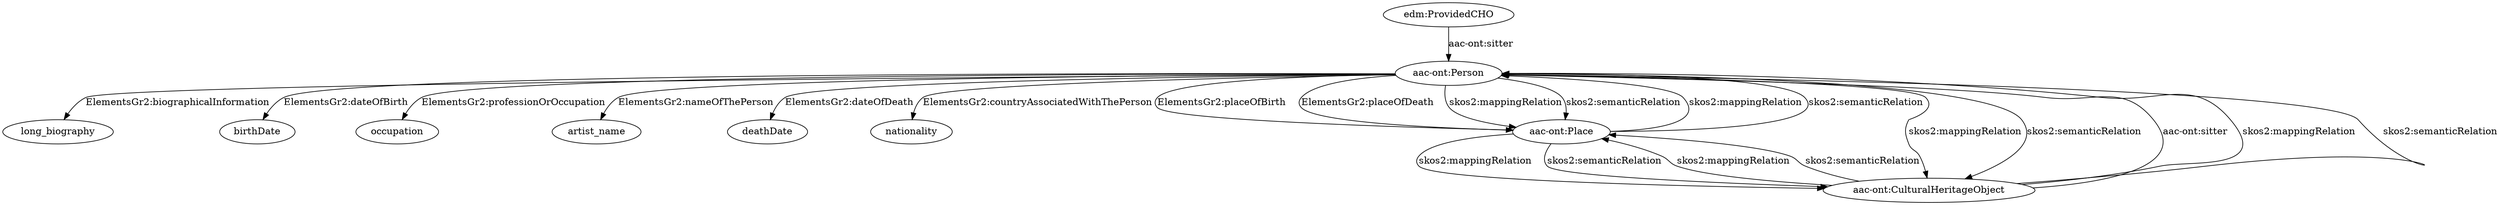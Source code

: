 digraph {
  long_biography [type=attribute_name,label=long_biography]
  "aac-ont:Person1" [type=class_uri,label="aac-ont:Person"]
  birthDate [type=attribute_name,label=birthDate]
  occupation [type=attribute_name,label=occupation]
  artist_name [type=attribute_name,label=artist_name]
  deathDate [type=attribute_name,label=deathDate]
  nationality [type=attribute_name,label=nationality]
  "aac-ont:Place" [type=class_uri,label="aac-ont:Place"]
  "aac-ont:CulturalHeritageObject" [type=class_uri,label="aac-ont:CulturalHeritageObject"]
  "edm:ProvidedCHO" [type=class_uri,label="edm:ProvidedCHO"]
  "aac-ont:Person1" -> long_biography [label="ElementsGr2:biographicalInformation",type=st_property_uri]
  "aac-ont:Person1" -> birthDate [label="ElementsGr2:dateOfBirth",type=st_property_uri]
  "aac-ont:Person1" -> occupation [label="ElementsGr2:professionOrOccupation",type=st_property_uri]
  "aac-ont:Person1" -> artist_name [label="ElementsGr2:nameOfThePerson",type=st_property_uri]
  "aac-ont:Person1" -> deathDate [label="ElementsGr2:dateOfDeath",type=st_property_uri]
  "aac-ont:Person1" -> nationality [label="ElementsGr2:countryAssociatedWithThePerson",type=st_property_uri]
  "aac-ont:Person1" -> "aac-ont:Place" [label="ElementsGr2:placeOfBirth",type=direct_property_uri]
  "aac-ont:Person1" -> "aac-ont:Place" [label="ElementsGr2:placeOfDeath",type=direct_property_uri]
  "aac-ont:CulturalHeritageObject" -> "aac-ont:Person1" [label="aac-ont:sitter",type=direct_property_uri]
  "edm:ProvidedCHO" -> "aac-ont:Person1" [label="aac-ont:sitter",type=direct_property_uri]
  "aac-ont:Person1" -> "aac-ont:Place" [label="skos2:mappingRelation",type=inherited]
  "aac-ont:Person1" -> "aac-ont:Place" [label="skos2:semanticRelation",type=inherited]
  "aac-ont:Person1" -> "aac-ont:CulturalHeritageObject" [label="skos2:mappingRelation",type=inherited]
  "aac-ont:Person1" -> "aac-ont:CulturalHeritageObject" [label="skos2:semanticRelation",type=inherited]
  "aac-ont:Place" -> "aac-ont:Person1" [label="skos2:mappingRelation",type=inherited]
  "aac-ont:Place" -> "aac-ont:Person1" [label="skos2:semanticRelation",type=inherited]
  "aac-ont:Place" -> "aac-ont:CulturalHeritageObject" [label="skos2:mappingRelation",type=inherited]
  "aac-ont:Place" -> "aac-ont:CulturalHeritageObject" [label="skos2:semanticRelation",type=inherited]
  "aac-ont:CulturalHeritageObject" -> "aac-ont:Person1" [label="skos2:mappingRelation",type=inherited]
  "aac-ont:CulturalHeritageObject" -> "aac-ont:Person1" [label="skos2:semanticRelation",type=inherited]
  "aac-ont:CulturalHeritageObject" -> "aac-ont:Place" [label="skos2:mappingRelation",type=inherited]
  "aac-ont:CulturalHeritageObject" -> "aac-ont:Place" [label="skos2:semanticRelation",type=inherited]
}
